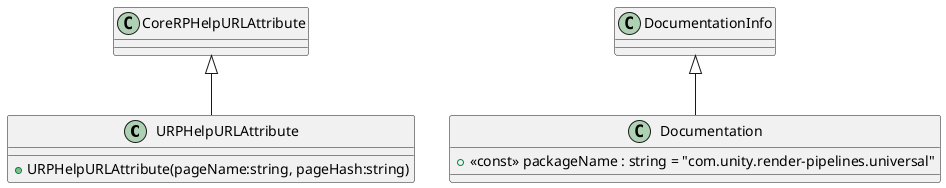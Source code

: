 @startuml
class URPHelpURLAttribute {
    + URPHelpURLAttribute(pageName:string, pageHash:string)
}
class Documentation {
    + <<const>> packageName : string = "com.unity.render-pipelines.universal"
}
CoreRPHelpURLAttribute <|-- URPHelpURLAttribute
DocumentationInfo <|-- Documentation
@enduml
